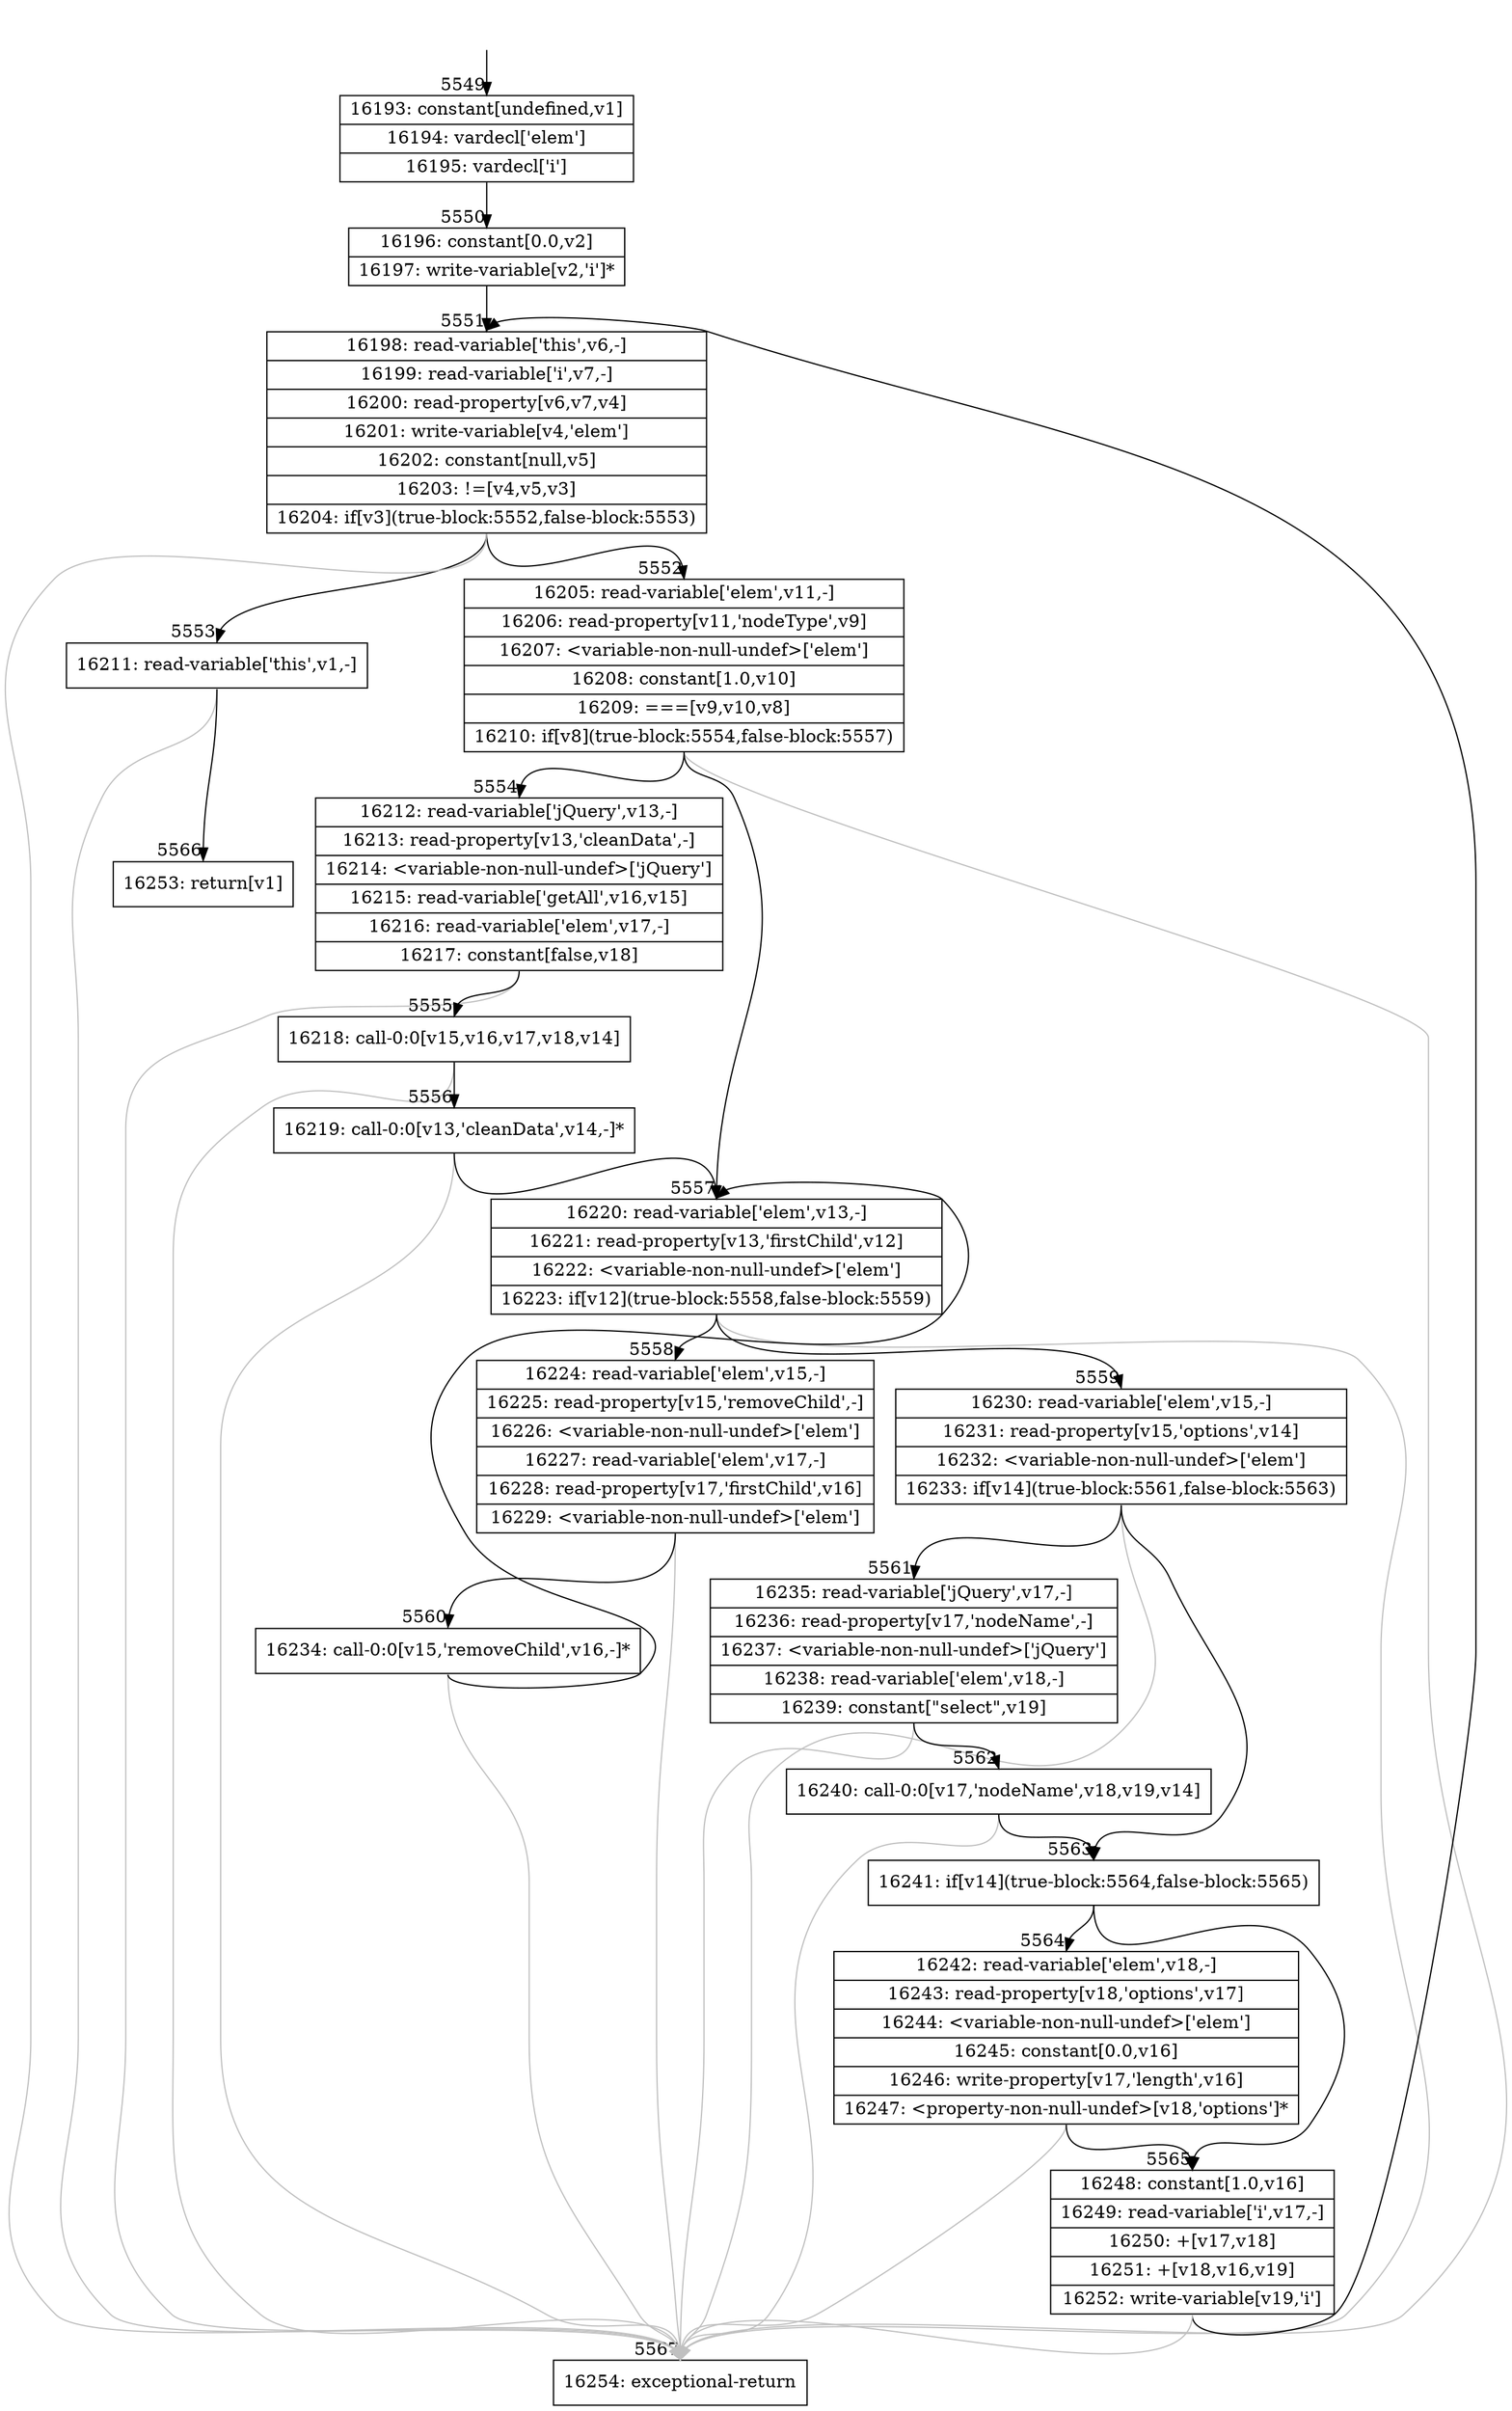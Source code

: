 digraph {
rankdir="TD"
BB_entry347[shape=none,label=""];
BB_entry347 -> BB5549 [tailport=s, headport=n, headlabel="    5549"]
BB5549 [shape=record label="{16193: constant[undefined,v1]|16194: vardecl['elem']|16195: vardecl['i']}" ] 
BB5549 -> BB5550 [tailport=s, headport=n, headlabel="      5550"]
BB5550 [shape=record label="{16196: constant[0.0,v2]|16197: write-variable[v2,'i']*}" ] 
BB5550 -> BB5551 [tailport=s, headport=n, headlabel="      5551"]
BB5551 [shape=record label="{16198: read-variable['this',v6,-]|16199: read-variable['i',v7,-]|16200: read-property[v6,v7,v4]|16201: write-variable[v4,'elem']|16202: constant[null,v5]|16203: !=[v4,v5,v3]|16204: if[v3](true-block:5552,false-block:5553)}" ] 
BB5551 -> BB5552 [tailport=s, headport=n, headlabel="      5552"]
BB5551 -> BB5553 [tailport=s, headport=n, headlabel="      5553"]
BB5551 -> BB5567 [tailport=s, headport=n, color=gray, headlabel="      5567"]
BB5552 [shape=record label="{16205: read-variable['elem',v11,-]|16206: read-property[v11,'nodeType',v9]|16207: \<variable-non-null-undef\>['elem']|16208: constant[1.0,v10]|16209: ===[v9,v10,v8]|16210: if[v8](true-block:5554,false-block:5557)}" ] 
BB5552 -> BB5554 [tailport=s, headport=n, headlabel="      5554"]
BB5552 -> BB5557 [tailport=s, headport=n, headlabel="      5557"]
BB5552 -> BB5567 [tailport=s, headport=n, color=gray]
BB5553 [shape=record label="{16211: read-variable['this',v1,-]}" ] 
BB5553 -> BB5566 [tailport=s, headport=n, headlabel="      5566"]
BB5553 -> BB5567 [tailport=s, headport=n, color=gray]
BB5554 [shape=record label="{16212: read-variable['jQuery',v13,-]|16213: read-property[v13,'cleanData',-]|16214: \<variable-non-null-undef\>['jQuery']|16215: read-variable['getAll',v16,v15]|16216: read-variable['elem',v17,-]|16217: constant[false,v18]}" ] 
BB5554 -> BB5555 [tailport=s, headport=n, headlabel="      5555"]
BB5554 -> BB5567 [tailport=s, headport=n, color=gray]
BB5555 [shape=record label="{16218: call-0:0[v15,v16,v17,v18,v14]}" ] 
BB5555 -> BB5556 [tailport=s, headport=n, headlabel="      5556"]
BB5555 -> BB5567 [tailport=s, headport=n, color=gray]
BB5556 [shape=record label="{16219: call-0:0[v13,'cleanData',v14,-]*}" ] 
BB5556 -> BB5557 [tailport=s, headport=n]
BB5556 -> BB5567 [tailport=s, headport=n, color=gray]
BB5557 [shape=record label="{16220: read-variable['elem',v13,-]|16221: read-property[v13,'firstChild',v12]|16222: \<variable-non-null-undef\>['elem']|16223: if[v12](true-block:5558,false-block:5559)}" ] 
BB5557 -> BB5558 [tailport=s, headport=n, headlabel="      5558"]
BB5557 -> BB5559 [tailport=s, headport=n, headlabel="      5559"]
BB5557 -> BB5567 [tailport=s, headport=n, color=gray]
BB5558 [shape=record label="{16224: read-variable['elem',v15,-]|16225: read-property[v15,'removeChild',-]|16226: \<variable-non-null-undef\>['elem']|16227: read-variable['elem',v17,-]|16228: read-property[v17,'firstChild',v16]|16229: \<variable-non-null-undef\>['elem']}" ] 
BB5558 -> BB5560 [tailport=s, headport=n, headlabel="      5560"]
BB5558 -> BB5567 [tailport=s, headport=n, color=gray]
BB5559 [shape=record label="{16230: read-variable['elem',v15,-]|16231: read-property[v15,'options',v14]|16232: \<variable-non-null-undef\>['elem']|16233: if[v14](true-block:5561,false-block:5563)}" ] 
BB5559 -> BB5563 [tailport=s, headport=n, headlabel="      5563"]
BB5559 -> BB5561 [tailport=s, headport=n, headlabel="      5561"]
BB5559 -> BB5567 [tailport=s, headport=n, color=gray]
BB5560 [shape=record label="{16234: call-0:0[v15,'removeChild',v16,-]*}" ] 
BB5560 -> BB5557 [tailport=s, headport=n]
BB5560 -> BB5567 [tailport=s, headport=n, color=gray]
BB5561 [shape=record label="{16235: read-variable['jQuery',v17,-]|16236: read-property[v17,'nodeName',-]|16237: \<variable-non-null-undef\>['jQuery']|16238: read-variable['elem',v18,-]|16239: constant[\"select\",v19]}" ] 
BB5561 -> BB5562 [tailport=s, headport=n, headlabel="      5562"]
BB5561 -> BB5567 [tailport=s, headport=n, color=gray]
BB5562 [shape=record label="{16240: call-0:0[v17,'nodeName',v18,v19,v14]}" ] 
BB5562 -> BB5563 [tailport=s, headport=n]
BB5562 -> BB5567 [tailport=s, headport=n, color=gray]
BB5563 [shape=record label="{16241: if[v14](true-block:5564,false-block:5565)}" ] 
BB5563 -> BB5564 [tailport=s, headport=n, headlabel="      5564"]
BB5563 -> BB5565 [tailport=s, headport=n, headlabel="      5565"]
BB5564 [shape=record label="{16242: read-variable['elem',v18,-]|16243: read-property[v18,'options',v17]|16244: \<variable-non-null-undef\>['elem']|16245: constant[0.0,v16]|16246: write-property[v17,'length',v16]|16247: \<property-non-null-undef\>[v18,'options']*}" ] 
BB5564 -> BB5565 [tailport=s, headport=n]
BB5564 -> BB5567 [tailport=s, headport=n, color=gray]
BB5565 [shape=record label="{16248: constant[1.0,v16]|16249: read-variable['i',v17,-]|16250: +[v17,v18]|16251: +[v18,v16,v19]|16252: write-variable[v19,'i']}" ] 
BB5565 -> BB5551 [tailport=s, headport=n]
BB5565 -> BB5567 [tailport=s, headport=n, color=gray]
BB5566 [shape=record label="{16253: return[v1]}" ] 
BB5567 [shape=record label="{16254: exceptional-return}" ] 
}

